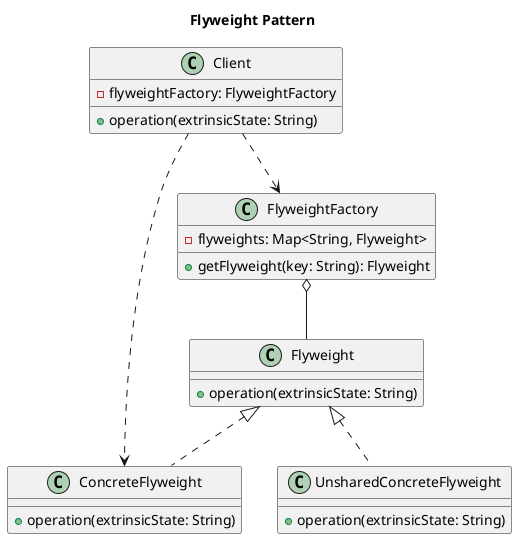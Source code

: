 @startuml

title Flyweight Pattern

class Flyweight {
  +operation(extrinsicState: String)
}

class ConcreteFlyweight {
  +operation(extrinsicState: String)
}

class UnsharedConcreteFlyweight {
  +operation(extrinsicState: String)
}

class FlyweightFactory {
  -flyweights: Map<String, Flyweight>
  +getFlyweight(key: String): Flyweight
}

class Client {
  -flyweightFactory: FlyweightFactory
  +operation(extrinsicState: String)
}

Flyweight <|.. ConcreteFlyweight
Flyweight <|.. UnsharedConcreteFlyweight
FlyweightFactory o-- Flyweight
Client ..> FlyweightFactory
Client ..> ConcreteFlyweight

@enduml